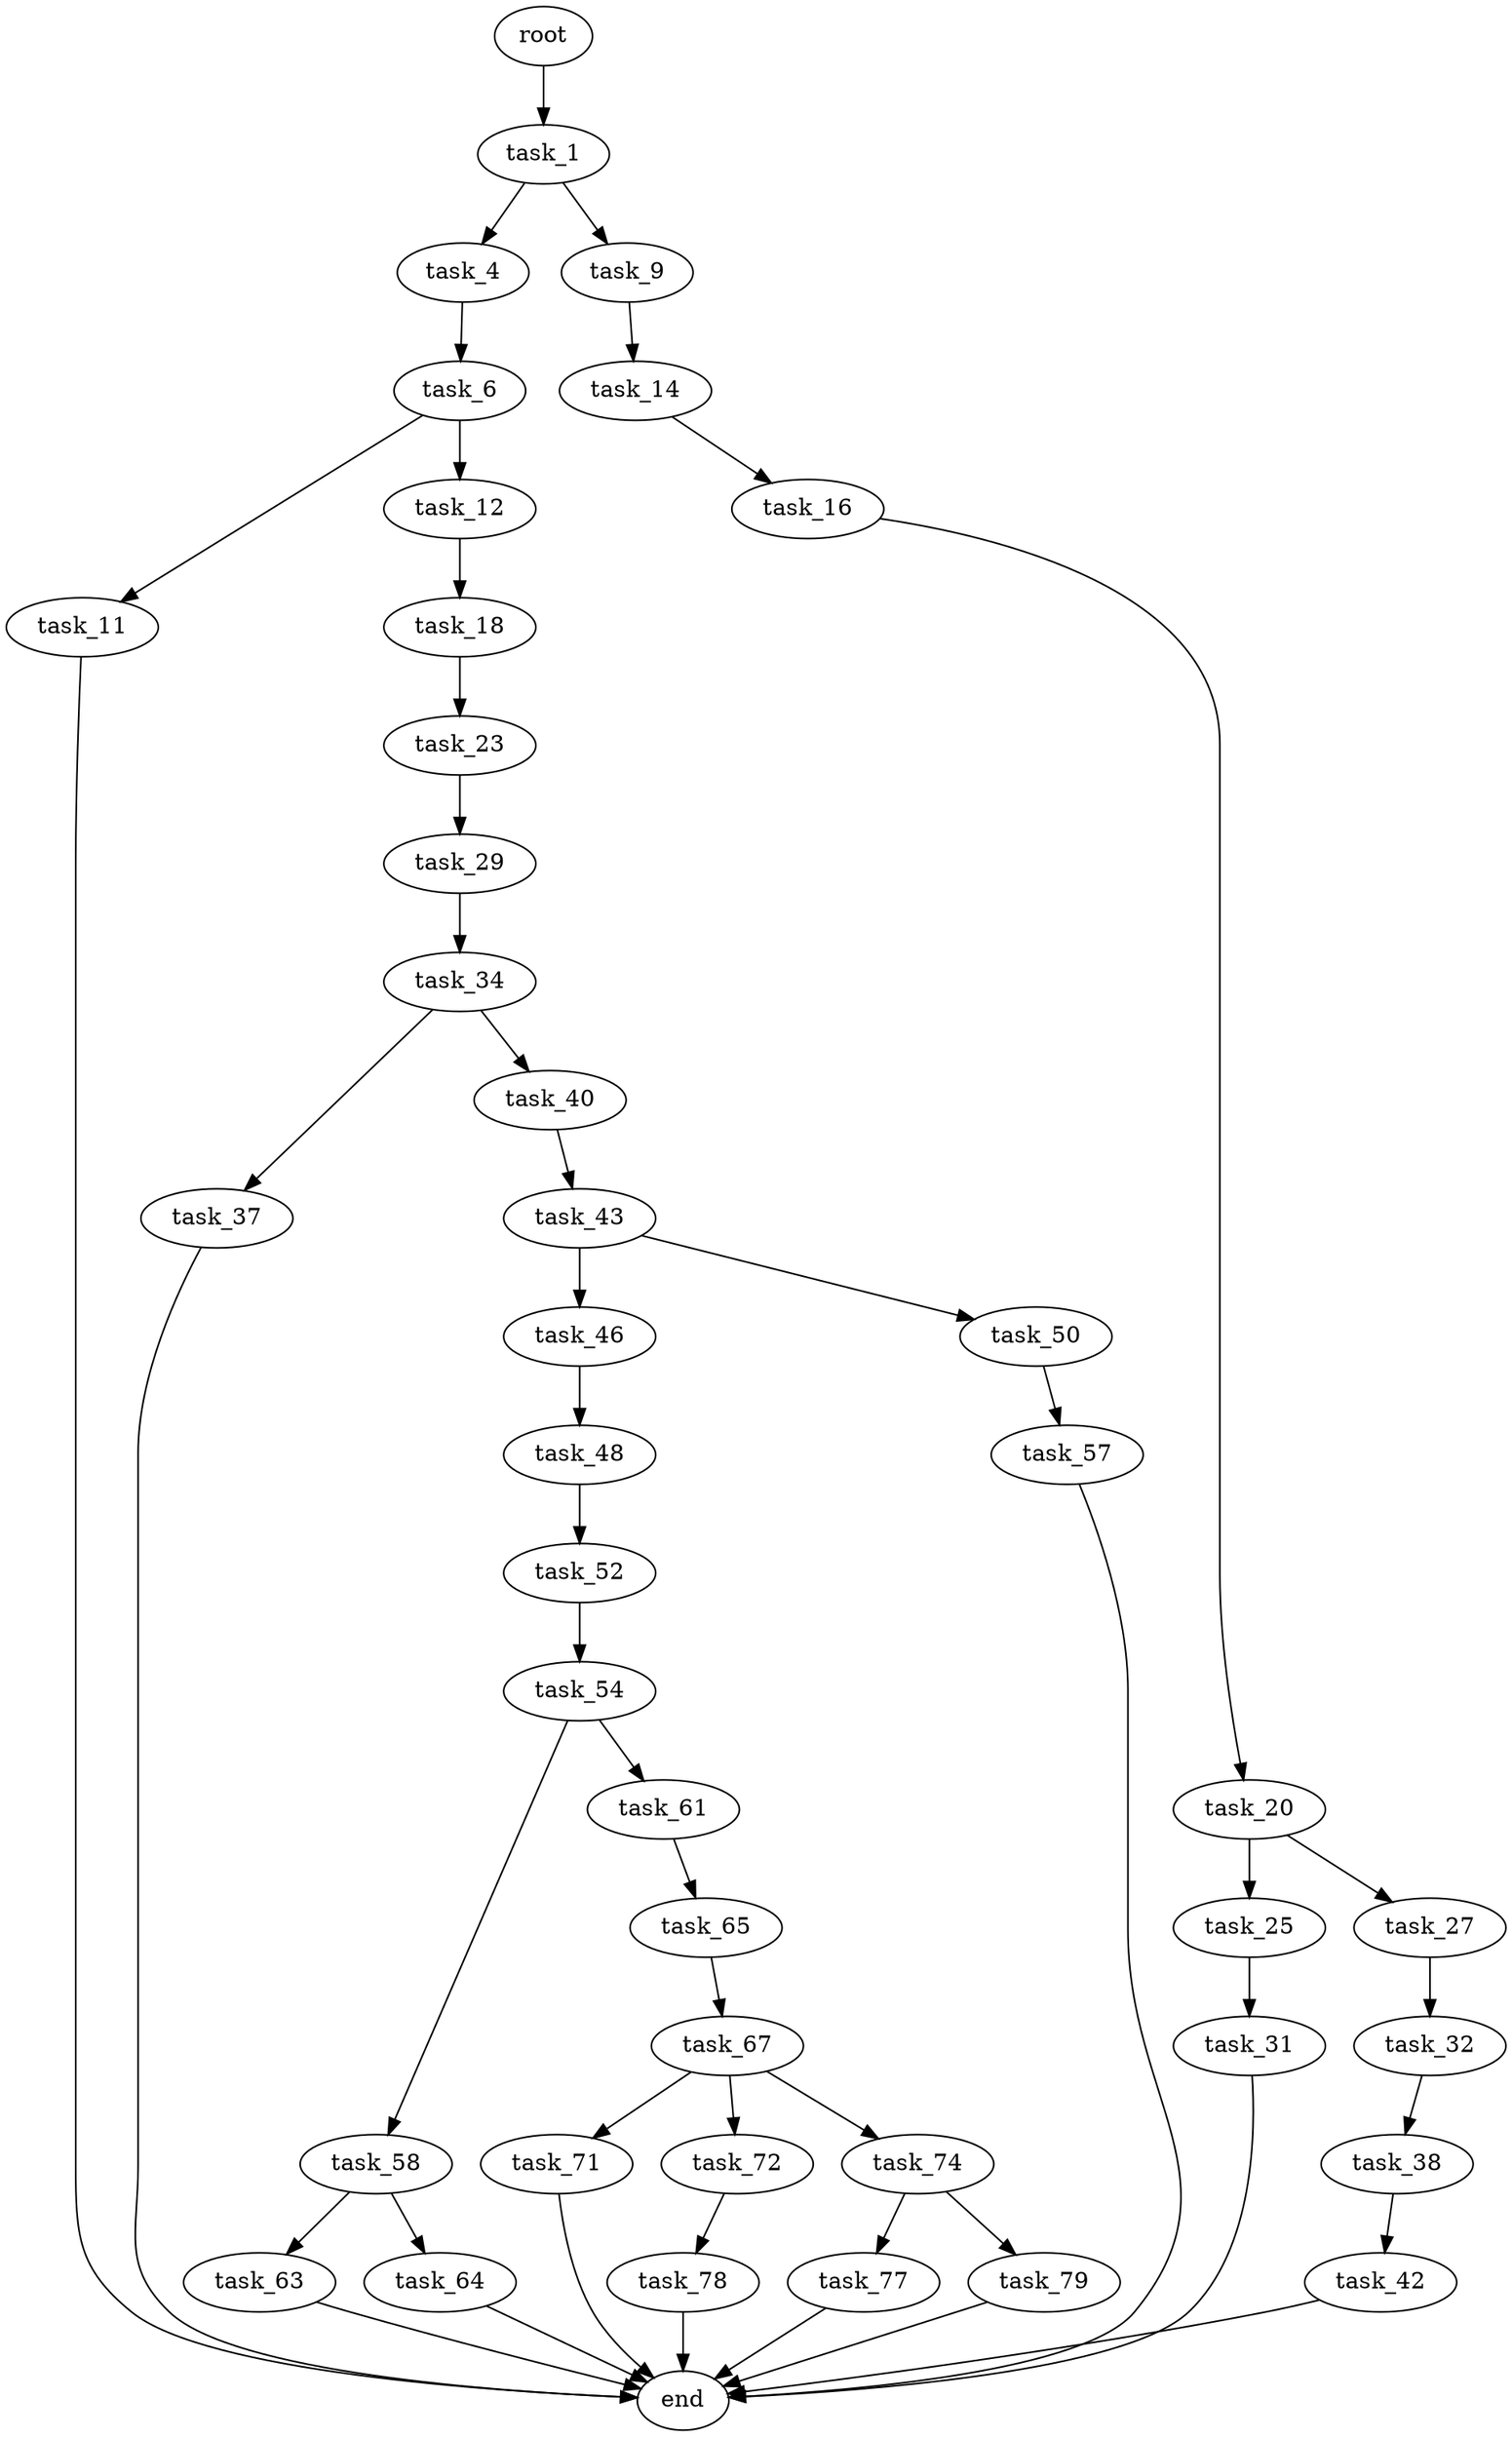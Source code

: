 digraph G {
  root [size="0.000000"];
  task_1 [size="88639048788.000000"];
  task_4 [size="28991029248.000000"];
  task_9 [size="8589934592.000000"];
  task_6 [size="946051447.000000"];
  task_11 [size="18862712145.000000"];
  task_12 [size="4303531362.000000"];
  task_14 [size="285339771096.000000"];
  end [size="0.000000"];
  task_18 [size="45596885070.000000"];
  task_16 [size="782757789696.000000"];
  task_20 [size="68719476736.000000"];
  task_23 [size="5341836026.000000"];
  task_25 [size="119984539379.000000"];
  task_27 [size="4483517112.000000"];
  task_29 [size="2155940872.000000"];
  task_31 [size="7472108688.000000"];
  task_32 [size="231928233984.000000"];
  task_34 [size="45680301942.000000"];
  task_38 [size="1073741824000.000000"];
  task_37 [size="1585234243.000000"];
  task_40 [size="7034351202.000000"];
  task_42 [size="1774454471.000000"];
  task_43 [size="2941478041.000000"];
  task_46 [size="9851952216.000000"];
  task_50 [size="4780983010.000000"];
  task_48 [size="31380577445.000000"];
  task_52 [size="1236474125.000000"];
  task_57 [size="8423128589.000000"];
  task_54 [size="782757789696.000000"];
  task_58 [size="549755813888.000000"];
  task_61 [size="549755813888.000000"];
  task_63 [size="4212366411.000000"];
  task_64 [size="350954027234.000000"];
  task_65 [size="36729158548.000000"];
  task_67 [size="549755813888.000000"];
  task_71 [size="1073741824000.000000"];
  task_72 [size="442349272048.000000"];
  task_74 [size="1073741824000.000000"];
  task_78 [size="52571031768.000000"];
  task_77 [size="528083495408.000000"];
  task_79 [size="67919801045.000000"];

  root -> task_1 [size="1.000000"];
  task_1 -> task_4 [size="134217728.000000"];
  task_1 -> task_9 [size="134217728.000000"];
  task_4 -> task_6 [size="75497472.000000"];
  task_9 -> task_14 [size="33554432.000000"];
  task_6 -> task_11 [size="75497472.000000"];
  task_6 -> task_12 [size="75497472.000000"];
  task_11 -> end [size="1.000000"];
  task_12 -> task_18 [size="411041792.000000"];
  task_14 -> task_16 [size="838860800.000000"];
  task_18 -> task_23 [size="33554432.000000"];
  task_16 -> task_20 [size="679477248.000000"];
  task_20 -> task_25 [size="134217728.000000"];
  task_20 -> task_27 [size="134217728.000000"];
  task_23 -> task_29 [size="209715200.000000"];
  task_25 -> task_31 [size="209715200.000000"];
  task_27 -> task_32 [size="301989888.000000"];
  task_29 -> task_34 [size="134217728.000000"];
  task_31 -> end [size="1.000000"];
  task_32 -> task_38 [size="301989888.000000"];
  task_34 -> task_37 [size="33554432.000000"];
  task_34 -> task_40 [size="33554432.000000"];
  task_38 -> task_42 [size="838860800.000000"];
  task_37 -> end [size="1.000000"];
  task_40 -> task_43 [size="536870912.000000"];
  task_42 -> end [size="1.000000"];
  task_43 -> task_46 [size="75497472.000000"];
  task_43 -> task_50 [size="75497472.000000"];
  task_46 -> task_48 [size="301989888.000000"];
  task_50 -> task_57 [size="209715200.000000"];
  task_48 -> task_52 [size="33554432.000000"];
  task_52 -> task_54 [size="33554432.000000"];
  task_57 -> end [size="1.000000"];
  task_54 -> task_58 [size="679477248.000000"];
  task_54 -> task_61 [size="679477248.000000"];
  task_58 -> task_63 [size="536870912.000000"];
  task_58 -> task_64 [size="536870912.000000"];
  task_61 -> task_65 [size="536870912.000000"];
  task_63 -> end [size="1.000000"];
  task_64 -> end [size="1.000000"];
  task_65 -> task_67 [size="33554432.000000"];
  task_67 -> task_71 [size="536870912.000000"];
  task_67 -> task_72 [size="536870912.000000"];
  task_67 -> task_74 [size="536870912.000000"];
  task_71 -> end [size="1.000000"];
  task_72 -> task_78 [size="411041792.000000"];
  task_74 -> task_77 [size="838860800.000000"];
  task_74 -> task_79 [size="838860800.000000"];
  task_78 -> end [size="1.000000"];
  task_77 -> end [size="1.000000"];
  task_79 -> end [size="1.000000"];
}
